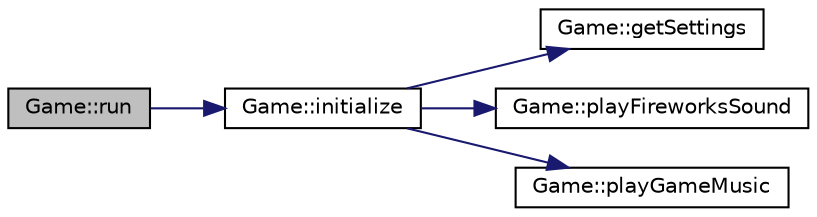 digraph "Game::run"
{
 // LATEX_PDF_SIZE
  edge [fontname="Helvetica",fontsize="10",labelfontname="Helvetica",labelfontsize="10"];
  node [fontname="Helvetica",fontsize="10",shape=record];
  rankdir="LR";
  Node1 [label="Game::run",height=0.2,width=0.4,color="black", fillcolor="grey75", style="filled", fontcolor="black",tooltip="Odpala grę."];
  Node1 -> Node2 [color="midnightblue",fontsize="10",style="solid",fontname="Helvetica"];
  Node2 [label="Game::initialize",height=0.2,width=0.4,color="black", fillcolor="white", style="filled",URL="$class_game.html#a231e4d66ba003e86510322376bbe68a0",tooltip="Initializuje poszczególne stany gry."];
  Node2 -> Node3 [color="midnightblue",fontsize="10",style="solid",fontname="Helvetica"];
  Node3 [label="Game::getSettings",height=0.2,width=0.4,color="black", fillcolor="white", style="filled",URL="$class_game.html#ac31b38e3a0af31a34e080fd188d1a383",tooltip="Sprawdza ustawienia gry."];
  Node2 -> Node4 [color="midnightblue",fontsize="10",style="solid",fontname="Helvetica"];
  Node4 [label="Game::playFireworksSound",height=0.2,width=0.4,color="black", fillcolor="white", style="filled",URL="$class_game.html#a7f09d6c393f121027903f2b1770b7b9a",tooltip="Włącza lub wyłącza dźwięk fajerwerków."];
  Node2 -> Node5 [color="midnightblue",fontsize="10",style="solid",fontname="Helvetica"];
  Node5 [label="Game::playGameMusic",height=0.2,width=0.4,color="black", fillcolor="white", style="filled",URL="$class_game.html#ad4ffde93c3e85050c1f24fa795079d1d",tooltip="Włącza lub wyłącza muzykę w grze."];
}
